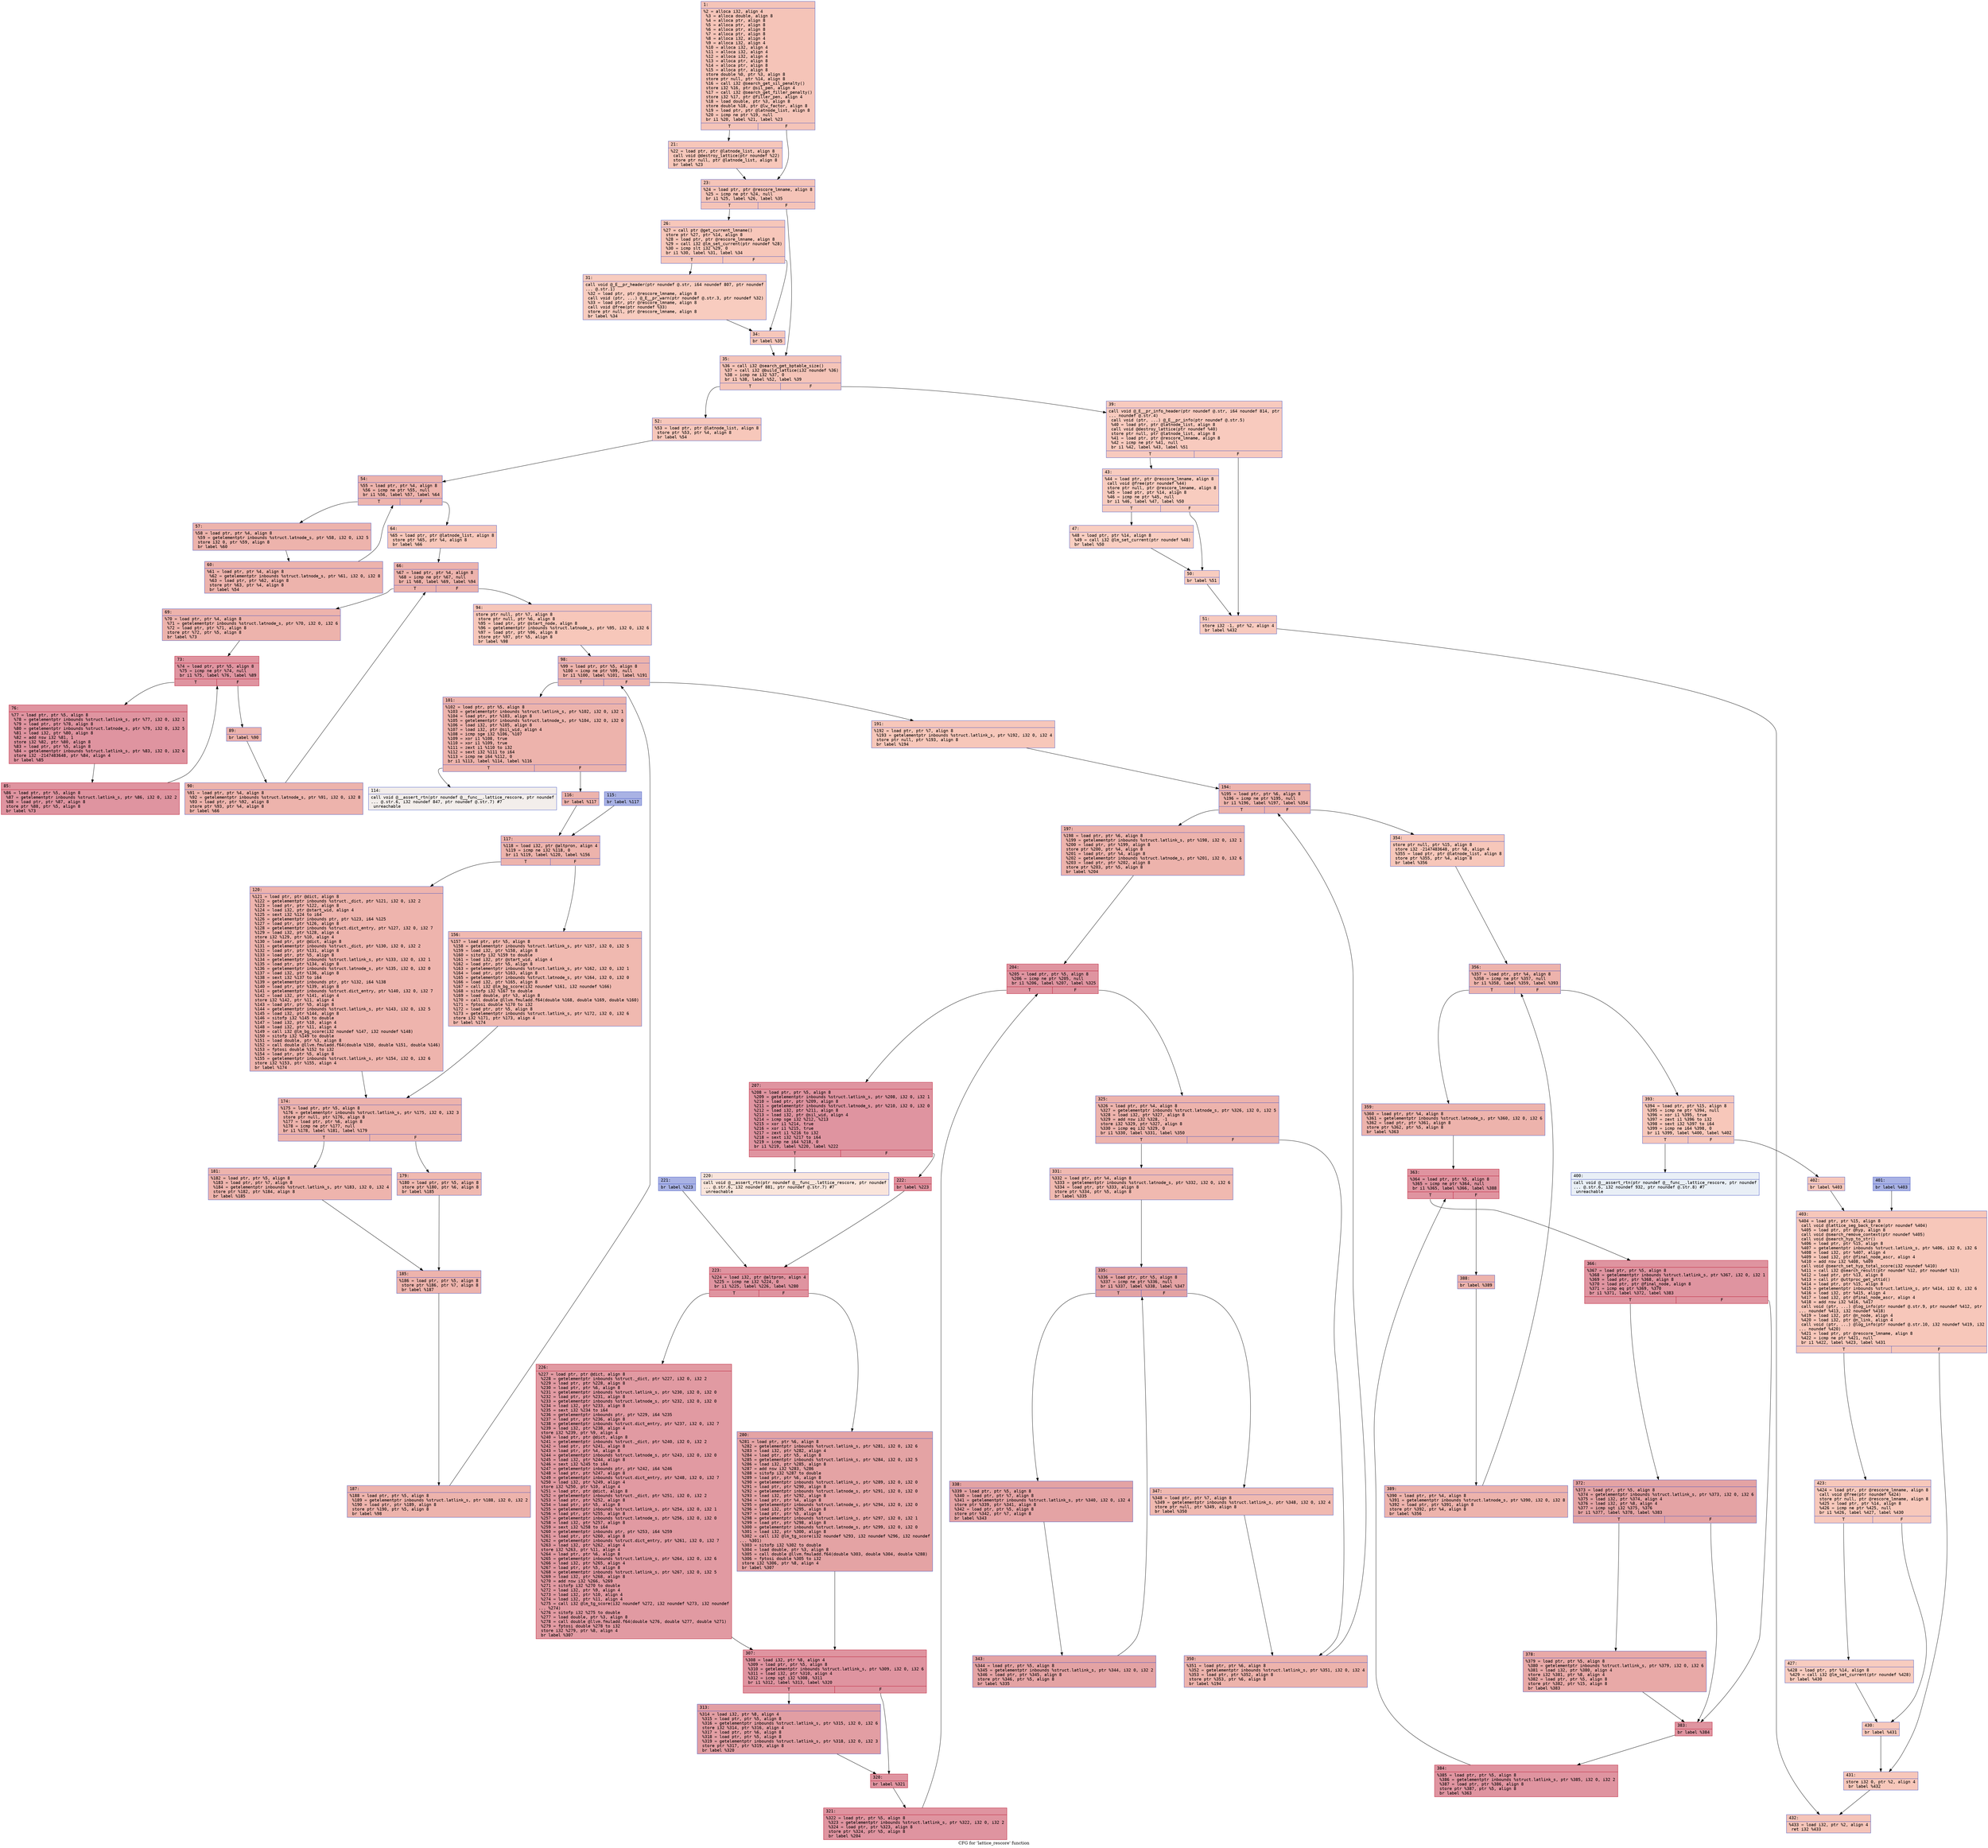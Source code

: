 digraph "CFG for 'lattice_rescore' function" {
	label="CFG for 'lattice_rescore' function";

	Node0x600002ae9a90 [shape=record,color="#3d50c3ff", style=filled, fillcolor="#e97a5f70" fontname="Courier",label="{1:\l|  %2 = alloca i32, align 4\l  %3 = alloca double, align 8\l  %4 = alloca ptr, align 8\l  %5 = alloca ptr, align 8\l  %6 = alloca ptr, align 8\l  %7 = alloca ptr, align 8\l  %8 = alloca i32, align 4\l  %9 = alloca i32, align 4\l  %10 = alloca i32, align 4\l  %11 = alloca i32, align 4\l  %12 = alloca i32, align 4\l  %13 = alloca ptr, align 8\l  %14 = alloca ptr, align 8\l  %15 = alloca ptr, align 8\l  store double %0, ptr %3, align 8\l  store ptr null, ptr %14, align 8\l  %16 = call i32 @search_get_sil_penalty()\l  store i32 %16, ptr @sil_pen, align 4\l  %17 = call i32 @search_get_filler_penalty()\l  store i32 %17, ptr @filler_pen, align 4\l  %18 = load double, ptr %3, align 8\l  store double %18, ptr @lw_factor, align 8\l  %19 = load ptr, ptr @latnode_list, align 8\l  %20 = icmp ne ptr %19, null\l  br i1 %20, label %21, label %23\l|{<s0>T|<s1>F}}"];
	Node0x600002ae9a90:s0 -> Node0x600002ae9ae0[tooltip="1 -> 21\nProbability 62.50%" ];
	Node0x600002ae9a90:s1 -> Node0x600002ae9b30[tooltip="1 -> 23\nProbability 37.50%" ];
	Node0x600002ae9ae0 [shape=record,color="#3d50c3ff", style=filled, fillcolor="#ec7f6370" fontname="Courier",label="{21:\l|  %22 = load ptr, ptr @latnode_list, align 8\l  call void @destroy_lattice(ptr noundef %22)\l  store ptr null, ptr @latnode_list, align 8\l  br label %23\l}"];
	Node0x600002ae9ae0 -> Node0x600002ae9b30[tooltip="21 -> 23\nProbability 100.00%" ];
	Node0x600002ae9b30 [shape=record,color="#3d50c3ff", style=filled, fillcolor="#e97a5f70" fontname="Courier",label="{23:\l|  %24 = load ptr, ptr @rescore_lmname, align 8\l  %25 = icmp ne ptr %24, null\l  br i1 %25, label %26, label %35\l|{<s0>T|<s1>F}}"];
	Node0x600002ae9b30:s0 -> Node0x600002ae9b80[tooltip="23 -> 26\nProbability 62.50%" ];
	Node0x600002ae9b30:s1 -> Node0x600002ae9c70[tooltip="23 -> 35\nProbability 37.50%" ];
	Node0x600002ae9b80 [shape=record,color="#3d50c3ff", style=filled, fillcolor="#ec7f6370" fontname="Courier",label="{26:\l|  %27 = call ptr @get_current_lmname()\l  store ptr %27, ptr %14, align 8\l  %28 = load ptr, ptr @rescore_lmname, align 8\l  %29 = call i32 @lm_set_current(ptr noundef %28)\l  %30 = icmp slt i32 %29, 0\l  br i1 %30, label %31, label %34\l|{<s0>T|<s1>F}}"];
	Node0x600002ae9b80:s0 -> Node0x600002ae9bd0[tooltip="26 -> 31\nProbability 37.50%" ];
	Node0x600002ae9b80:s1 -> Node0x600002ae9c20[tooltip="26 -> 34\nProbability 62.50%" ];
	Node0x600002ae9bd0 [shape=record,color="#3d50c3ff", style=filled, fillcolor="#f08b6e70" fontname="Courier",label="{31:\l|  call void @_E__pr_header(ptr noundef @.str, i64 noundef 807, ptr noundef\l... @.str.1)\l  %32 = load ptr, ptr @rescore_lmname, align 8\l  call void (ptr, ...) @_E__pr_warn(ptr noundef @.str.3, ptr noundef %32)\l  %33 = load ptr, ptr @rescore_lmname, align 8\l  call void @free(ptr noundef %33)\l  store ptr null, ptr @rescore_lmname, align 8\l  br label %34\l}"];
	Node0x600002ae9bd0 -> Node0x600002ae9c20[tooltip="31 -> 34\nProbability 100.00%" ];
	Node0x600002ae9c20 [shape=record,color="#3d50c3ff", style=filled, fillcolor="#ec7f6370" fontname="Courier",label="{34:\l|  br label %35\l}"];
	Node0x600002ae9c20 -> Node0x600002ae9c70[tooltip="34 -> 35\nProbability 100.00%" ];
	Node0x600002ae9c70 [shape=record,color="#3d50c3ff", style=filled, fillcolor="#e97a5f70" fontname="Courier",label="{35:\l|  %36 = call i32 @search_get_bptable_size()\l  %37 = call i32 @build_lattice(i32 noundef %36)\l  %38 = icmp ne i32 %37, 0\l  br i1 %38, label %52, label %39\l|{<s0>T|<s1>F}}"];
	Node0x600002ae9c70:s0 -> Node0x600002ae9e50[tooltip="35 -> 52\nProbability 62.50%" ];
	Node0x600002ae9c70:s1 -> Node0x600002ae9cc0[tooltip="35 -> 39\nProbability 37.50%" ];
	Node0x600002ae9cc0 [shape=record,color="#3d50c3ff", style=filled, fillcolor="#ef886b70" fontname="Courier",label="{39:\l|  call void @_E__pr_info_header(ptr noundef @.str, i64 noundef 814, ptr\l... noundef @.str.4)\l  call void (ptr, ...) @_E__pr_info(ptr noundef @.str.5)\l  %40 = load ptr, ptr @latnode_list, align 8\l  call void @destroy_lattice(ptr noundef %40)\l  store ptr null, ptr @latnode_list, align 8\l  %41 = load ptr, ptr @rescore_lmname, align 8\l  %42 = icmp ne ptr %41, null\l  br i1 %42, label %43, label %51\l|{<s0>T|<s1>F}}"];
	Node0x600002ae9cc0:s0 -> Node0x600002ae9d10[tooltip="39 -> 43\nProbability 62.50%" ];
	Node0x600002ae9cc0:s1 -> Node0x600002ae9e00[tooltip="39 -> 51\nProbability 37.50%" ];
	Node0x600002ae9d10 [shape=record,color="#3d50c3ff", style=filled, fillcolor="#f08b6e70" fontname="Courier",label="{43:\l|  %44 = load ptr, ptr @rescore_lmname, align 8\l  call void @free(ptr noundef %44)\l  store ptr null, ptr @rescore_lmname, align 8\l  %45 = load ptr, ptr %14, align 8\l  %46 = icmp ne ptr %45, null\l  br i1 %46, label %47, label %50\l|{<s0>T|<s1>F}}"];
	Node0x600002ae9d10:s0 -> Node0x600002ae9d60[tooltip="43 -> 47\nProbability 62.50%" ];
	Node0x600002ae9d10:s1 -> Node0x600002ae9db0[tooltip="43 -> 50\nProbability 37.50%" ];
	Node0x600002ae9d60 [shape=record,color="#3d50c3ff", style=filled, fillcolor="#f2907270" fontname="Courier",label="{47:\l|  %48 = load ptr, ptr %14, align 8\l  %49 = call i32 @lm_set_current(ptr noundef %48)\l  br label %50\l}"];
	Node0x600002ae9d60 -> Node0x600002ae9db0[tooltip="47 -> 50\nProbability 100.00%" ];
	Node0x600002ae9db0 [shape=record,color="#3d50c3ff", style=filled, fillcolor="#f08b6e70" fontname="Courier",label="{50:\l|  br label %51\l}"];
	Node0x600002ae9db0 -> Node0x600002ae9e00[tooltip="50 -> 51\nProbability 100.00%" ];
	Node0x600002ae9e00 [shape=record,color="#3d50c3ff", style=filled, fillcolor="#ef886b70" fontname="Courier",label="{51:\l|  store i32 -1, ptr %2, align 4\l  br label %432\l}"];
	Node0x600002ae9e00 -> Node0x600002aeb390[tooltip="51 -> 432\nProbability 100.00%" ];
	Node0x600002ae9e50 [shape=record,color="#3d50c3ff", style=filled, fillcolor="#ec7f6370" fontname="Courier",label="{52:\l|  %53 = load ptr, ptr @latnode_list, align 8\l  store ptr %53, ptr %4, align 8\l  br label %54\l}"];
	Node0x600002ae9e50 -> Node0x600002ae9ea0[tooltip="52 -> 54\nProbability 100.00%" ];
	Node0x600002ae9ea0 [shape=record,color="#3d50c3ff", style=filled, fillcolor="#d6524470" fontname="Courier",label="{54:\l|  %55 = load ptr, ptr %4, align 8\l  %56 = icmp ne ptr %55, null\l  br i1 %56, label %57, label %64\l|{<s0>T|<s1>F}}"];
	Node0x600002ae9ea0:s0 -> Node0x600002ae9ef0[tooltip="54 -> 57\nProbability 96.88%" ];
	Node0x600002ae9ea0:s1 -> Node0x600002ae9f90[tooltip="54 -> 64\nProbability 3.12%" ];
	Node0x600002ae9ef0 [shape=record,color="#3d50c3ff", style=filled, fillcolor="#d6524470" fontname="Courier",label="{57:\l|  %58 = load ptr, ptr %4, align 8\l  %59 = getelementptr inbounds %struct.latnode_s, ptr %58, i32 0, i32 5\l  store i32 0, ptr %59, align 8\l  br label %60\l}"];
	Node0x600002ae9ef0 -> Node0x600002ae9f40[tooltip="57 -> 60\nProbability 100.00%" ];
	Node0x600002ae9f40 [shape=record,color="#3d50c3ff", style=filled, fillcolor="#d6524470" fontname="Courier",label="{60:\l|  %61 = load ptr, ptr %4, align 8\l  %62 = getelementptr inbounds %struct.latnode_s, ptr %61, i32 0, i32 8\l  %63 = load ptr, ptr %62, align 8\l  store ptr %63, ptr %4, align 8\l  br label %54\l}"];
	Node0x600002ae9f40 -> Node0x600002ae9ea0[tooltip="60 -> 54\nProbability 100.00%" ];
	Node0x600002ae9f90 [shape=record,color="#3d50c3ff", style=filled, fillcolor="#ec7f6370" fontname="Courier",label="{64:\l|  %65 = load ptr, ptr @latnode_list, align 8\l  store ptr %65, ptr %4, align 8\l  br label %66\l}"];
	Node0x600002ae9f90 -> Node0x600002ae9fe0[tooltip="64 -> 66\nProbability 100.00%" ];
	Node0x600002ae9fe0 [shape=record,color="#3d50c3ff", style=filled, fillcolor="#d6524470" fontname="Courier",label="{66:\l|  %67 = load ptr, ptr %4, align 8\l  %68 = icmp ne ptr %67, null\l  br i1 %68, label %69, label %94\l|{<s0>T|<s1>F}}"];
	Node0x600002ae9fe0:s0 -> Node0x600002aea030[tooltip="66 -> 69\nProbability 96.88%" ];
	Node0x600002ae9fe0:s1 -> Node0x600002aea210[tooltip="66 -> 94\nProbability 3.12%" ];
	Node0x600002aea030 [shape=record,color="#3d50c3ff", style=filled, fillcolor="#d6524470" fontname="Courier",label="{69:\l|  %70 = load ptr, ptr %4, align 8\l  %71 = getelementptr inbounds %struct.latnode_s, ptr %70, i32 0, i32 6\l  %72 = load ptr, ptr %71, align 8\l  store ptr %72, ptr %5, align 8\l  br label %73\l}"];
	Node0x600002aea030 -> Node0x600002aea080[tooltip="69 -> 73\nProbability 100.00%" ];
	Node0x600002aea080 [shape=record,color="#b70d28ff", style=filled, fillcolor="#b70d2870" fontname="Courier",label="{73:\l|  %74 = load ptr, ptr %5, align 8\l  %75 = icmp ne ptr %74, null\l  br i1 %75, label %76, label %89\l|{<s0>T|<s1>F}}"];
	Node0x600002aea080:s0 -> Node0x600002aea0d0[tooltip="73 -> 76\nProbability 96.88%" ];
	Node0x600002aea080:s1 -> Node0x600002aea170[tooltip="73 -> 89\nProbability 3.12%" ];
	Node0x600002aea0d0 [shape=record,color="#b70d28ff", style=filled, fillcolor="#b70d2870" fontname="Courier",label="{76:\l|  %77 = load ptr, ptr %5, align 8\l  %78 = getelementptr inbounds %struct.latlink_s, ptr %77, i32 0, i32 1\l  %79 = load ptr, ptr %78, align 8\l  %80 = getelementptr inbounds %struct.latnode_s, ptr %79, i32 0, i32 5\l  %81 = load i32, ptr %80, align 8\l  %82 = add nsw i32 %81, 1\l  store i32 %82, ptr %80, align 8\l  %83 = load ptr, ptr %5, align 8\l  %84 = getelementptr inbounds %struct.latlink_s, ptr %83, i32 0, i32 6\l  store i32 -2147483648, ptr %84, align 4\l  br label %85\l}"];
	Node0x600002aea0d0 -> Node0x600002aea120[tooltip="76 -> 85\nProbability 100.00%" ];
	Node0x600002aea120 [shape=record,color="#b70d28ff", style=filled, fillcolor="#b70d2870" fontname="Courier",label="{85:\l|  %86 = load ptr, ptr %5, align 8\l  %87 = getelementptr inbounds %struct.latlink_s, ptr %86, i32 0, i32 2\l  %88 = load ptr, ptr %87, align 8\l  store ptr %88, ptr %5, align 8\l  br label %73\l}"];
	Node0x600002aea120 -> Node0x600002aea080[tooltip="85 -> 73\nProbability 100.00%" ];
	Node0x600002aea170 [shape=record,color="#3d50c3ff", style=filled, fillcolor="#d6524470" fontname="Courier",label="{89:\l|  br label %90\l}"];
	Node0x600002aea170 -> Node0x600002aea1c0[tooltip="89 -> 90\nProbability 100.00%" ];
	Node0x600002aea1c0 [shape=record,color="#3d50c3ff", style=filled, fillcolor="#d6524470" fontname="Courier",label="{90:\l|  %91 = load ptr, ptr %4, align 8\l  %92 = getelementptr inbounds %struct.latnode_s, ptr %91, i32 0, i32 8\l  %93 = load ptr, ptr %92, align 8\l  store ptr %93, ptr %4, align 8\l  br label %66\l}"];
	Node0x600002aea1c0 -> Node0x600002ae9fe0[tooltip="90 -> 66\nProbability 100.00%" ];
	Node0x600002aea210 [shape=record,color="#3d50c3ff", style=filled, fillcolor="#ec7f6370" fontname="Courier",label="{94:\l|  store ptr null, ptr %7, align 8\l  store ptr null, ptr %6, align 8\l  %95 = load ptr, ptr @start_node, align 8\l  %96 = getelementptr inbounds %struct.latnode_s, ptr %95, i32 0, i32 6\l  %97 = load ptr, ptr %96, align 8\l  store ptr %97, ptr %5, align 8\l  br label %98\l}"];
	Node0x600002aea210 -> Node0x600002aea260[tooltip="94 -> 98\nProbability 100.00%" ];
	Node0x600002aea260 [shape=record,color="#3d50c3ff", style=filled, fillcolor="#d6524470" fontname="Courier",label="{98:\l|  %99 = load ptr, ptr %5, align 8\l  %100 = icmp ne ptr %99, null\l  br i1 %100, label %101, label %191\l|{<s0>T|<s1>F}}"];
	Node0x600002aea260:s0 -> Node0x600002aea2b0[tooltip="98 -> 101\nProbability 96.88%" ];
	Node0x600002aea260:s1 -> Node0x600002aea670[tooltip="98 -> 191\nProbability 3.12%" ];
	Node0x600002aea2b0 [shape=record,color="#3d50c3ff", style=filled, fillcolor="#d6524470" fontname="Courier",label="{101:\l|  %102 = load ptr, ptr %5, align 8\l  %103 = getelementptr inbounds %struct.latlink_s, ptr %102, i32 0, i32 1\l  %104 = load ptr, ptr %103, align 8\l  %105 = getelementptr inbounds %struct.latnode_s, ptr %104, i32 0, i32 0\l  %106 = load i32, ptr %105, align 8\l  %107 = load i32, ptr @sil_wid, align 4\l  %108 = icmp sge i32 %106, %107\l  %109 = xor i1 %108, true\l  %110 = xor i1 %109, true\l  %111 = zext i1 %110 to i32\l  %112 = sext i32 %111 to i64\l  %113 = icmp ne i64 %112, 0\l  br i1 %113, label %114, label %116\l|{<s0>T|<s1>F}}"];
	Node0x600002aea2b0:s0 -> Node0x600002aea300[tooltip="101 -> 114\nProbability 0.00%" ];
	Node0x600002aea2b0:s1 -> Node0x600002aea3a0[tooltip="101 -> 116\nProbability 100.00%" ];
	Node0x600002aea300 [shape=record,color="#3d50c3ff", style=filled, fillcolor="#e5d8d170" fontname="Courier",label="{114:\l|  call void @__assert_rtn(ptr noundef @__func__.lattice_rescore, ptr noundef\l... @.str.6, i32 noundef 847, ptr noundef @.str.7) #7\l  unreachable\l}"];
	Node0x600002aea350 [shape=record,color="#3d50c3ff", style=filled, fillcolor="#3d50c370" fontname="Courier",label="{115:\l|  br label %117\l}"];
	Node0x600002aea350 -> Node0x600002aea3f0[tooltip="115 -> 117\nProbability 100.00%" ];
	Node0x600002aea3a0 [shape=record,color="#3d50c3ff", style=filled, fillcolor="#d6524470" fontname="Courier",label="{116:\l|  br label %117\l}"];
	Node0x600002aea3a0 -> Node0x600002aea3f0[tooltip="116 -> 117\nProbability 100.00%" ];
	Node0x600002aea3f0 [shape=record,color="#3d50c3ff", style=filled, fillcolor="#d6524470" fontname="Courier",label="{117:\l|  %118 = load i32, ptr @altpron, align 4\l  %119 = icmp ne i32 %118, 0\l  br i1 %119, label %120, label %156\l|{<s0>T|<s1>F}}"];
	Node0x600002aea3f0:s0 -> Node0x600002aea440[tooltip="117 -> 120\nProbability 62.50%" ];
	Node0x600002aea3f0:s1 -> Node0x600002aea490[tooltip="117 -> 156\nProbability 37.50%" ];
	Node0x600002aea440 [shape=record,color="#3d50c3ff", style=filled, fillcolor="#d8564670" fontname="Courier",label="{120:\l|  %121 = load ptr, ptr @dict, align 8\l  %122 = getelementptr inbounds %struct._dict, ptr %121, i32 0, i32 2\l  %123 = load ptr, ptr %122, align 8\l  %124 = load i32, ptr @start_wid, align 4\l  %125 = sext i32 %124 to i64\l  %126 = getelementptr inbounds ptr, ptr %123, i64 %125\l  %127 = load ptr, ptr %126, align 8\l  %128 = getelementptr inbounds %struct.dict_entry, ptr %127, i32 0, i32 7\l  %129 = load i32, ptr %128, align 4\l  store i32 %129, ptr %10, align 4\l  %130 = load ptr, ptr @dict, align 8\l  %131 = getelementptr inbounds %struct._dict, ptr %130, i32 0, i32 2\l  %132 = load ptr, ptr %131, align 8\l  %133 = load ptr, ptr %5, align 8\l  %134 = getelementptr inbounds %struct.latlink_s, ptr %133, i32 0, i32 1\l  %135 = load ptr, ptr %134, align 8\l  %136 = getelementptr inbounds %struct.latnode_s, ptr %135, i32 0, i32 0\l  %137 = load i32, ptr %136, align 8\l  %138 = sext i32 %137 to i64\l  %139 = getelementptr inbounds ptr, ptr %132, i64 %138\l  %140 = load ptr, ptr %139, align 8\l  %141 = getelementptr inbounds %struct.dict_entry, ptr %140, i32 0, i32 7\l  %142 = load i32, ptr %141, align 4\l  store i32 %142, ptr %11, align 4\l  %143 = load ptr, ptr %5, align 8\l  %144 = getelementptr inbounds %struct.latlink_s, ptr %143, i32 0, i32 5\l  %145 = load i32, ptr %144, align 8\l  %146 = sitofp i32 %145 to double\l  %147 = load i32, ptr %10, align 4\l  %148 = load i32, ptr %11, align 4\l  %149 = call i32 @lm_bg_score(i32 noundef %147, i32 noundef %148)\l  %150 = sitofp i32 %149 to double\l  %151 = load double, ptr %3, align 8\l  %152 = call double @llvm.fmuladd.f64(double %150, double %151, double %146)\l  %153 = fptosi double %152 to i32\l  %154 = load ptr, ptr %5, align 8\l  %155 = getelementptr inbounds %struct.latlink_s, ptr %154, i32 0, i32 6\l  store i32 %153, ptr %155, align 4\l  br label %174\l}"];
	Node0x600002aea440 -> Node0x600002aea4e0[tooltip="120 -> 174\nProbability 100.00%" ];
	Node0x600002aea490 [shape=record,color="#3d50c3ff", style=filled, fillcolor="#de614d70" fontname="Courier",label="{156:\l|  %157 = load ptr, ptr %5, align 8\l  %158 = getelementptr inbounds %struct.latlink_s, ptr %157, i32 0, i32 5\l  %159 = load i32, ptr %158, align 8\l  %160 = sitofp i32 %159 to double\l  %161 = load i32, ptr @start_wid, align 4\l  %162 = load ptr, ptr %5, align 8\l  %163 = getelementptr inbounds %struct.latlink_s, ptr %162, i32 0, i32 1\l  %164 = load ptr, ptr %163, align 8\l  %165 = getelementptr inbounds %struct.latnode_s, ptr %164, i32 0, i32 0\l  %166 = load i32, ptr %165, align 8\l  %167 = call i32 @lm_bg_score(i32 noundef %161, i32 noundef %166)\l  %168 = sitofp i32 %167 to double\l  %169 = load double, ptr %3, align 8\l  %170 = call double @llvm.fmuladd.f64(double %168, double %169, double %160)\l  %171 = fptosi double %170 to i32\l  %172 = load ptr, ptr %5, align 8\l  %173 = getelementptr inbounds %struct.latlink_s, ptr %172, i32 0, i32 6\l  store i32 %171, ptr %173, align 4\l  br label %174\l}"];
	Node0x600002aea490 -> Node0x600002aea4e0[tooltip="156 -> 174\nProbability 100.00%" ];
	Node0x600002aea4e0 [shape=record,color="#3d50c3ff", style=filled, fillcolor="#d6524470" fontname="Courier",label="{174:\l|  %175 = load ptr, ptr %5, align 8\l  %176 = getelementptr inbounds %struct.latlink_s, ptr %175, i32 0, i32 3\l  store ptr null, ptr %176, align 8\l  %177 = load ptr, ptr %6, align 8\l  %178 = icmp ne ptr %177, null\l  br i1 %178, label %181, label %179\l|{<s0>T|<s1>F}}"];
	Node0x600002aea4e0:s0 -> Node0x600002aea580[tooltip="174 -> 181\nProbability 62.50%" ];
	Node0x600002aea4e0:s1 -> Node0x600002aea530[tooltip="174 -> 179\nProbability 37.50%" ];
	Node0x600002aea530 [shape=record,color="#3d50c3ff", style=filled, fillcolor="#de614d70" fontname="Courier",label="{179:\l|  %180 = load ptr, ptr %5, align 8\l  store ptr %180, ptr %6, align 8\l  br label %185\l}"];
	Node0x600002aea530 -> Node0x600002aea5d0[tooltip="179 -> 185\nProbability 100.00%" ];
	Node0x600002aea580 [shape=record,color="#3d50c3ff", style=filled, fillcolor="#d8564670" fontname="Courier",label="{181:\l|  %182 = load ptr, ptr %5, align 8\l  %183 = load ptr, ptr %7, align 8\l  %184 = getelementptr inbounds %struct.latlink_s, ptr %183, i32 0, i32 4\l  store ptr %182, ptr %184, align 8\l  br label %185\l}"];
	Node0x600002aea580 -> Node0x600002aea5d0[tooltip="181 -> 185\nProbability 100.00%" ];
	Node0x600002aea5d0 [shape=record,color="#3d50c3ff", style=filled, fillcolor="#d6524470" fontname="Courier",label="{185:\l|  %186 = load ptr, ptr %5, align 8\l  store ptr %186, ptr %7, align 8\l  br label %187\l}"];
	Node0x600002aea5d0 -> Node0x600002aea620[tooltip="185 -> 187\nProbability 100.00%" ];
	Node0x600002aea620 [shape=record,color="#3d50c3ff", style=filled, fillcolor="#d6524470" fontname="Courier",label="{187:\l|  %188 = load ptr, ptr %5, align 8\l  %189 = getelementptr inbounds %struct.latlink_s, ptr %188, i32 0, i32 2\l  %190 = load ptr, ptr %189, align 8\l  store ptr %190, ptr %5, align 8\l  br label %98\l}"];
	Node0x600002aea620 -> Node0x600002aea260[tooltip="187 -> 98\nProbability 100.00%" ];
	Node0x600002aea670 [shape=record,color="#3d50c3ff", style=filled, fillcolor="#ec7f6370" fontname="Courier",label="{191:\l|  %192 = load ptr, ptr %7, align 8\l  %193 = getelementptr inbounds %struct.latlink_s, ptr %192, i32 0, i32 4\l  store ptr null, ptr %193, align 8\l  br label %194\l}"];
	Node0x600002aea670 -> Node0x600002aea6c0[tooltip="191 -> 194\nProbability 100.00%" ];
	Node0x600002aea6c0 [shape=record,color="#3d50c3ff", style=filled, fillcolor="#d6524470" fontname="Courier",label="{194:\l|  %195 = load ptr, ptr %6, align 8\l  %196 = icmp ne ptr %195, null\l  br i1 %196, label %197, label %354\l|{<s0>T|<s1>F}}"];
	Node0x600002aea6c0:s0 -> Node0x600002aea710[tooltip="194 -> 197\nProbability 96.88%" ];
	Node0x600002aea6c0:s1 -> Node0x600002aead50[tooltip="194 -> 354\nProbability 3.12%" ];
	Node0x600002aea710 [shape=record,color="#3d50c3ff", style=filled, fillcolor="#d6524470" fontname="Courier",label="{197:\l|  %198 = load ptr, ptr %6, align 8\l  %199 = getelementptr inbounds %struct.latlink_s, ptr %198, i32 0, i32 1\l  %200 = load ptr, ptr %199, align 8\l  store ptr %200, ptr %4, align 8\l  %201 = load ptr, ptr %4, align 8\l  %202 = getelementptr inbounds %struct.latnode_s, ptr %201, i32 0, i32 6\l  %203 = load ptr, ptr %202, align 8\l  store ptr %203, ptr %5, align 8\l  br label %204\l}"];
	Node0x600002aea710 -> Node0x600002aea760[tooltip="197 -> 204\nProbability 100.00%" ];
	Node0x600002aea760 [shape=record,color="#b70d28ff", style=filled, fillcolor="#b70d2870" fontname="Courier",label="{204:\l|  %205 = load ptr, ptr %5, align 8\l  %206 = icmp ne ptr %205, null\l  br i1 %206, label %207, label %325\l|{<s0>T|<s1>F}}"];
	Node0x600002aea760:s0 -> Node0x600002aea7b0[tooltip="204 -> 207\nProbability 96.88%" ];
	Node0x600002aea760:s1 -> Node0x600002aeab20[tooltip="204 -> 325\nProbability 3.12%" ];
	Node0x600002aea7b0 [shape=record,color="#b70d28ff", style=filled, fillcolor="#b70d2870" fontname="Courier",label="{207:\l|  %208 = load ptr, ptr %5, align 8\l  %209 = getelementptr inbounds %struct.latlink_s, ptr %208, i32 0, i32 1\l  %210 = load ptr, ptr %209, align 8\l  %211 = getelementptr inbounds %struct.latnode_s, ptr %210, i32 0, i32 0\l  %212 = load i32, ptr %211, align 8\l  %213 = load i32, ptr @sil_wid, align 4\l  %214 = icmp sge i32 %212, %213\l  %215 = xor i1 %214, true\l  %216 = xor i1 %215, true\l  %217 = zext i1 %216 to i32\l  %218 = sext i32 %217 to i64\l  %219 = icmp ne i64 %218, 0\l  br i1 %219, label %220, label %222\l|{<s0>T|<s1>F}}"];
	Node0x600002aea7b0:s0 -> Node0x600002aea800[tooltip="207 -> 220\nProbability 0.00%" ];
	Node0x600002aea7b0:s1 -> Node0x600002aea8a0[tooltip="207 -> 222\nProbability 100.00%" ];
	Node0x600002aea800 [shape=record,color="#3d50c3ff", style=filled, fillcolor="#f4c5ad70" fontname="Courier",label="{220:\l|  call void @__assert_rtn(ptr noundef @__func__.lattice_rescore, ptr noundef\l... @.str.6, i32 noundef 881, ptr noundef @.str.7) #7\l  unreachable\l}"];
	Node0x600002aea850 [shape=record,color="#3d50c3ff", style=filled, fillcolor="#3d50c370" fontname="Courier",label="{221:\l|  br label %223\l}"];
	Node0x600002aea850 -> Node0x600002aea8f0[tooltip="221 -> 223\nProbability 100.00%" ];
	Node0x600002aea8a0 [shape=record,color="#b70d28ff", style=filled, fillcolor="#b70d2870" fontname="Courier",label="{222:\l|  br label %223\l}"];
	Node0x600002aea8a0 -> Node0x600002aea8f0[tooltip="222 -> 223\nProbability 100.00%" ];
	Node0x600002aea8f0 [shape=record,color="#b70d28ff", style=filled, fillcolor="#b70d2870" fontname="Courier",label="{223:\l|  %224 = load i32, ptr @altpron, align 4\l  %225 = icmp ne i32 %224, 0\l  br i1 %225, label %226, label %280\l|{<s0>T|<s1>F}}"];
	Node0x600002aea8f0:s0 -> Node0x600002aea940[tooltip="223 -> 226\nProbability 62.50%" ];
	Node0x600002aea8f0:s1 -> Node0x600002aea990[tooltip="223 -> 280\nProbability 37.50%" ];
	Node0x600002aea940 [shape=record,color="#b70d28ff", style=filled, fillcolor="#bb1b2c70" fontname="Courier",label="{226:\l|  %227 = load ptr, ptr @dict, align 8\l  %228 = getelementptr inbounds %struct._dict, ptr %227, i32 0, i32 2\l  %229 = load ptr, ptr %228, align 8\l  %230 = load ptr, ptr %6, align 8\l  %231 = getelementptr inbounds %struct.latlink_s, ptr %230, i32 0, i32 0\l  %232 = load ptr, ptr %231, align 8\l  %233 = getelementptr inbounds %struct.latnode_s, ptr %232, i32 0, i32 0\l  %234 = load i32, ptr %233, align 8\l  %235 = sext i32 %234 to i64\l  %236 = getelementptr inbounds ptr, ptr %229, i64 %235\l  %237 = load ptr, ptr %236, align 8\l  %238 = getelementptr inbounds %struct.dict_entry, ptr %237, i32 0, i32 7\l  %239 = load i32, ptr %238, align 4\l  store i32 %239, ptr %9, align 4\l  %240 = load ptr, ptr @dict, align 8\l  %241 = getelementptr inbounds %struct._dict, ptr %240, i32 0, i32 2\l  %242 = load ptr, ptr %241, align 8\l  %243 = load ptr, ptr %4, align 8\l  %244 = getelementptr inbounds %struct.latnode_s, ptr %243, i32 0, i32 0\l  %245 = load i32, ptr %244, align 8\l  %246 = sext i32 %245 to i64\l  %247 = getelementptr inbounds ptr, ptr %242, i64 %246\l  %248 = load ptr, ptr %247, align 8\l  %249 = getelementptr inbounds %struct.dict_entry, ptr %248, i32 0, i32 7\l  %250 = load i32, ptr %249, align 4\l  store i32 %250, ptr %10, align 4\l  %251 = load ptr, ptr @dict, align 8\l  %252 = getelementptr inbounds %struct._dict, ptr %251, i32 0, i32 2\l  %253 = load ptr, ptr %252, align 8\l  %254 = load ptr, ptr %5, align 8\l  %255 = getelementptr inbounds %struct.latlink_s, ptr %254, i32 0, i32 1\l  %256 = load ptr, ptr %255, align 8\l  %257 = getelementptr inbounds %struct.latnode_s, ptr %256, i32 0, i32 0\l  %258 = load i32, ptr %257, align 8\l  %259 = sext i32 %258 to i64\l  %260 = getelementptr inbounds ptr, ptr %253, i64 %259\l  %261 = load ptr, ptr %260, align 8\l  %262 = getelementptr inbounds %struct.dict_entry, ptr %261, i32 0, i32 7\l  %263 = load i32, ptr %262, align 4\l  store i32 %263, ptr %11, align 4\l  %264 = load ptr, ptr %6, align 8\l  %265 = getelementptr inbounds %struct.latlink_s, ptr %264, i32 0, i32 6\l  %266 = load i32, ptr %265, align 4\l  %267 = load ptr, ptr %5, align 8\l  %268 = getelementptr inbounds %struct.latlink_s, ptr %267, i32 0, i32 5\l  %269 = load i32, ptr %268, align 8\l  %270 = add nsw i32 %266, %269\l  %271 = sitofp i32 %270 to double\l  %272 = load i32, ptr %9, align 4\l  %273 = load i32, ptr %10, align 4\l  %274 = load i32, ptr %11, align 4\l  %275 = call i32 @lm_tg_score(i32 noundef %272, i32 noundef %273, i32 noundef\l... %274)\l  %276 = sitofp i32 %275 to double\l  %277 = load double, ptr %3, align 8\l  %278 = call double @llvm.fmuladd.f64(double %276, double %277, double %271)\l  %279 = fptosi double %278 to i32\l  store i32 %279, ptr %8, align 4\l  br label %307\l}"];
	Node0x600002aea940 -> Node0x600002aea9e0[tooltip="226 -> 307\nProbability 100.00%" ];
	Node0x600002aea990 [shape=record,color="#3d50c3ff", style=filled, fillcolor="#c32e3170" fontname="Courier",label="{280:\l|  %281 = load ptr, ptr %6, align 8\l  %282 = getelementptr inbounds %struct.latlink_s, ptr %281, i32 0, i32 6\l  %283 = load i32, ptr %282, align 4\l  %284 = load ptr, ptr %5, align 8\l  %285 = getelementptr inbounds %struct.latlink_s, ptr %284, i32 0, i32 5\l  %286 = load i32, ptr %285, align 8\l  %287 = add nsw i32 %283, %286\l  %288 = sitofp i32 %287 to double\l  %289 = load ptr, ptr %6, align 8\l  %290 = getelementptr inbounds %struct.latlink_s, ptr %289, i32 0, i32 0\l  %291 = load ptr, ptr %290, align 8\l  %292 = getelementptr inbounds %struct.latnode_s, ptr %291, i32 0, i32 0\l  %293 = load i32, ptr %292, align 8\l  %294 = load ptr, ptr %4, align 8\l  %295 = getelementptr inbounds %struct.latnode_s, ptr %294, i32 0, i32 0\l  %296 = load i32, ptr %295, align 8\l  %297 = load ptr, ptr %5, align 8\l  %298 = getelementptr inbounds %struct.latlink_s, ptr %297, i32 0, i32 1\l  %299 = load ptr, ptr %298, align 8\l  %300 = getelementptr inbounds %struct.latnode_s, ptr %299, i32 0, i32 0\l  %301 = load i32, ptr %300, align 8\l  %302 = call i32 @lm_tg_score(i32 noundef %293, i32 noundef %296, i32 noundef\l... %301)\l  %303 = sitofp i32 %302 to double\l  %304 = load double, ptr %3, align 8\l  %305 = call double @llvm.fmuladd.f64(double %303, double %304, double %288)\l  %306 = fptosi double %305 to i32\l  store i32 %306, ptr %8, align 4\l  br label %307\l}"];
	Node0x600002aea990 -> Node0x600002aea9e0[tooltip="280 -> 307\nProbability 100.00%" ];
	Node0x600002aea9e0 [shape=record,color="#b70d28ff", style=filled, fillcolor="#b70d2870" fontname="Courier",label="{307:\l|  %308 = load i32, ptr %8, align 4\l  %309 = load ptr, ptr %5, align 8\l  %310 = getelementptr inbounds %struct.latlink_s, ptr %309, i32 0, i32 6\l  %311 = load i32, ptr %310, align 4\l  %312 = icmp sgt i32 %308, %311\l  br i1 %312, label %313, label %320\l|{<s0>T|<s1>F}}"];
	Node0x600002aea9e0:s0 -> Node0x600002aeaa30[tooltip="307 -> 313\nProbability 50.00%" ];
	Node0x600002aea9e0:s1 -> Node0x600002aeaa80[tooltip="307 -> 320\nProbability 50.00%" ];
	Node0x600002aeaa30 [shape=record,color="#3d50c3ff", style=filled, fillcolor="#be242e70" fontname="Courier",label="{313:\l|  %314 = load i32, ptr %8, align 4\l  %315 = load ptr, ptr %5, align 8\l  %316 = getelementptr inbounds %struct.latlink_s, ptr %315, i32 0, i32 6\l  store i32 %314, ptr %316, align 4\l  %317 = load ptr, ptr %6, align 8\l  %318 = load ptr, ptr %5, align 8\l  %319 = getelementptr inbounds %struct.latlink_s, ptr %318, i32 0, i32 3\l  store ptr %317, ptr %319, align 8\l  br label %320\l}"];
	Node0x600002aeaa30 -> Node0x600002aeaa80[tooltip="313 -> 320\nProbability 100.00%" ];
	Node0x600002aeaa80 [shape=record,color="#b70d28ff", style=filled, fillcolor="#b70d2870" fontname="Courier",label="{320:\l|  br label %321\l}"];
	Node0x600002aeaa80 -> Node0x600002aeaad0[tooltip="320 -> 321\nProbability 100.00%" ];
	Node0x600002aeaad0 [shape=record,color="#b70d28ff", style=filled, fillcolor="#b70d2870" fontname="Courier",label="{321:\l|  %322 = load ptr, ptr %5, align 8\l  %323 = getelementptr inbounds %struct.latlink_s, ptr %322, i32 0, i32 2\l  %324 = load ptr, ptr %323, align 8\l  store ptr %324, ptr %5, align 8\l  br label %204\l}"];
	Node0x600002aeaad0 -> Node0x600002aea760[tooltip="321 -> 204\nProbability 100.00%" ];
	Node0x600002aeab20 [shape=record,color="#3d50c3ff", style=filled, fillcolor="#d6524470" fontname="Courier",label="{325:\l|  %326 = load ptr, ptr %4, align 8\l  %327 = getelementptr inbounds %struct.latnode_s, ptr %326, i32 0, i32 5\l  %328 = load i32, ptr %327, align 8\l  %329 = add nsw i32 %328, -1\l  store i32 %329, ptr %327, align 8\l  %330 = icmp eq i32 %329, 0\l  br i1 %330, label %331, label %350\l|{<s0>T|<s1>F}}"];
	Node0x600002aeab20:s0 -> Node0x600002aeab70[tooltip="325 -> 331\nProbability 37.50%" ];
	Node0x600002aeab20:s1 -> Node0x600002aead00[tooltip="325 -> 350\nProbability 62.50%" ];
	Node0x600002aeab70 [shape=record,color="#3d50c3ff", style=filled, fillcolor="#de614d70" fontname="Courier",label="{331:\l|  %332 = load ptr, ptr %4, align 8\l  %333 = getelementptr inbounds %struct.latnode_s, ptr %332, i32 0, i32 6\l  %334 = load ptr, ptr %333, align 8\l  store ptr %334, ptr %5, align 8\l  br label %335\l}"];
	Node0x600002aeab70 -> Node0x600002aeabc0[tooltip="331 -> 335\nProbability 100.00%" ];
	Node0x600002aeabc0 [shape=record,color="#3d50c3ff", style=filled, fillcolor="#c32e3170" fontname="Courier",label="{335:\l|  %336 = load ptr, ptr %5, align 8\l  %337 = icmp ne ptr %336, null\l  br i1 %337, label %338, label %347\l|{<s0>T|<s1>F}}"];
	Node0x600002aeabc0:s0 -> Node0x600002aeac10[tooltip="335 -> 338\nProbability 96.88%" ];
	Node0x600002aeabc0:s1 -> Node0x600002aeacb0[tooltip="335 -> 347\nProbability 3.12%" ];
	Node0x600002aeac10 [shape=record,color="#3d50c3ff", style=filled, fillcolor="#c32e3170" fontname="Courier",label="{338:\l|  %339 = load ptr, ptr %5, align 8\l  %340 = load ptr, ptr %7, align 8\l  %341 = getelementptr inbounds %struct.latlink_s, ptr %340, i32 0, i32 4\l  store ptr %339, ptr %341, align 8\l  %342 = load ptr, ptr %5, align 8\l  store ptr %342, ptr %7, align 8\l  br label %343\l}"];
	Node0x600002aeac10 -> Node0x600002aeac60[tooltip="338 -> 343\nProbability 100.00%" ];
	Node0x600002aeac60 [shape=record,color="#3d50c3ff", style=filled, fillcolor="#c32e3170" fontname="Courier",label="{343:\l|  %344 = load ptr, ptr %5, align 8\l  %345 = getelementptr inbounds %struct.latlink_s, ptr %344, i32 0, i32 2\l  %346 = load ptr, ptr %345, align 8\l  store ptr %346, ptr %5, align 8\l  br label %335\l}"];
	Node0x600002aeac60 -> Node0x600002aeabc0[tooltip="343 -> 335\nProbability 100.00%" ];
	Node0x600002aeacb0 [shape=record,color="#3d50c3ff", style=filled, fillcolor="#de614d70" fontname="Courier",label="{347:\l|  %348 = load ptr, ptr %7, align 8\l  %349 = getelementptr inbounds %struct.latlink_s, ptr %348, i32 0, i32 4\l  store ptr null, ptr %349, align 8\l  br label %350\l}"];
	Node0x600002aeacb0 -> Node0x600002aead00[tooltip="347 -> 350\nProbability 100.00%" ];
	Node0x600002aead00 [shape=record,color="#3d50c3ff", style=filled, fillcolor="#d6524470" fontname="Courier",label="{350:\l|  %351 = load ptr, ptr %6, align 8\l  %352 = getelementptr inbounds %struct.latlink_s, ptr %351, i32 0, i32 4\l  %353 = load ptr, ptr %352, align 8\l  store ptr %353, ptr %6, align 8\l  br label %194\l}"];
	Node0x600002aead00 -> Node0x600002aea6c0[tooltip="350 -> 194\nProbability 100.00%" ];
	Node0x600002aead50 [shape=record,color="#3d50c3ff", style=filled, fillcolor="#ec7f6370" fontname="Courier",label="{354:\l|  store ptr null, ptr %15, align 8\l  store i32 -2147483648, ptr %8, align 4\l  %355 = load ptr, ptr @latnode_list, align 8\l  store ptr %355, ptr %4, align 8\l  br label %356\l}"];
	Node0x600002aead50 -> Node0x600002aeada0[tooltip="354 -> 356\nProbability 100.00%" ];
	Node0x600002aeada0 [shape=record,color="#3d50c3ff", style=filled, fillcolor="#d6524470" fontname="Courier",label="{356:\l|  %357 = load ptr, ptr %4, align 8\l  %358 = icmp ne ptr %357, null\l  br i1 %358, label %359, label %393\l|{<s0>T|<s1>F}}"];
	Node0x600002aeada0:s0 -> Node0x600002aeadf0[tooltip="356 -> 359\nProbability 96.88%" ];
	Node0x600002aeada0:s1 -> Node0x600002aeb0c0[tooltip="356 -> 393\nProbability 3.12%" ];
	Node0x600002aeadf0 [shape=record,color="#3d50c3ff", style=filled, fillcolor="#d6524470" fontname="Courier",label="{359:\l|  %360 = load ptr, ptr %4, align 8\l  %361 = getelementptr inbounds %struct.latnode_s, ptr %360, i32 0, i32 6\l  %362 = load ptr, ptr %361, align 8\l  store ptr %362, ptr %5, align 8\l  br label %363\l}"];
	Node0x600002aeadf0 -> Node0x600002aeae40[tooltip="359 -> 363\nProbability 100.00%" ];
	Node0x600002aeae40 [shape=record,color="#b70d28ff", style=filled, fillcolor="#b70d2870" fontname="Courier",label="{363:\l|  %364 = load ptr, ptr %5, align 8\l  %365 = icmp ne ptr %364, null\l  br i1 %365, label %366, label %388\l|{<s0>T|<s1>F}}"];
	Node0x600002aeae40:s0 -> Node0x600002aeae90[tooltip="363 -> 366\nProbability 96.88%" ];
	Node0x600002aeae40:s1 -> Node0x600002aeb020[tooltip="363 -> 388\nProbability 3.12%" ];
	Node0x600002aeae90 [shape=record,color="#b70d28ff", style=filled, fillcolor="#b70d2870" fontname="Courier",label="{366:\l|  %367 = load ptr, ptr %5, align 8\l  %368 = getelementptr inbounds %struct.latlink_s, ptr %367, i32 0, i32 1\l  %369 = load ptr, ptr %368, align 8\l  %370 = load ptr, ptr @final_node, align 8\l  %371 = icmp eq ptr %369, %370\l  br i1 %371, label %372, label %383\l|{<s0>T|<s1>F}}"];
	Node0x600002aeae90:s0 -> Node0x600002aeaee0[tooltip="366 -> 372\nProbability 37.50%" ];
	Node0x600002aeae90:s1 -> Node0x600002aeaf80[tooltip="366 -> 383\nProbability 62.50%" ];
	Node0x600002aeaee0 [shape=record,color="#3d50c3ff", style=filled, fillcolor="#c32e3170" fontname="Courier",label="{372:\l|  %373 = load ptr, ptr %5, align 8\l  %374 = getelementptr inbounds %struct.latlink_s, ptr %373, i32 0, i32 6\l  %375 = load i32, ptr %374, align 4\l  %376 = load i32, ptr %8, align 4\l  %377 = icmp sgt i32 %375, %376\l  br i1 %377, label %378, label %383\l|{<s0>T|<s1>F}}"];
	Node0x600002aeaee0:s0 -> Node0x600002aeaf30[tooltip="372 -> 378\nProbability 50.00%" ];
	Node0x600002aeaee0:s1 -> Node0x600002aeaf80[tooltip="372 -> 383\nProbability 50.00%" ];
	Node0x600002aeaf30 [shape=record,color="#3d50c3ff", style=filled, fillcolor="#ca3b3770" fontname="Courier",label="{378:\l|  %379 = load ptr, ptr %5, align 8\l  %380 = getelementptr inbounds %struct.latlink_s, ptr %379, i32 0, i32 6\l  %381 = load i32, ptr %380, align 4\l  store i32 %381, ptr %8, align 4\l  %382 = load ptr, ptr %5, align 8\l  store ptr %382, ptr %15, align 8\l  br label %383\l}"];
	Node0x600002aeaf30 -> Node0x600002aeaf80[tooltip="378 -> 383\nProbability 100.00%" ];
	Node0x600002aeaf80 [shape=record,color="#b70d28ff", style=filled, fillcolor="#b70d2870" fontname="Courier",label="{383:\l|  br label %384\l}"];
	Node0x600002aeaf80 -> Node0x600002aeafd0[tooltip="383 -> 384\nProbability 100.00%" ];
	Node0x600002aeafd0 [shape=record,color="#b70d28ff", style=filled, fillcolor="#b70d2870" fontname="Courier",label="{384:\l|  %385 = load ptr, ptr %5, align 8\l  %386 = getelementptr inbounds %struct.latlink_s, ptr %385, i32 0, i32 2\l  %387 = load ptr, ptr %386, align 8\l  store ptr %387, ptr %5, align 8\l  br label %363\l}"];
	Node0x600002aeafd0 -> Node0x600002aeae40[tooltip="384 -> 363\nProbability 100.00%" ];
	Node0x600002aeb020 [shape=record,color="#3d50c3ff", style=filled, fillcolor="#d6524470" fontname="Courier",label="{388:\l|  br label %389\l}"];
	Node0x600002aeb020 -> Node0x600002aeb070[tooltip="388 -> 389\nProbability 100.00%" ];
	Node0x600002aeb070 [shape=record,color="#3d50c3ff", style=filled, fillcolor="#d6524470" fontname="Courier",label="{389:\l|  %390 = load ptr, ptr %4, align 8\l  %391 = getelementptr inbounds %struct.latnode_s, ptr %390, i32 0, i32 8\l  %392 = load ptr, ptr %391, align 8\l  store ptr %392, ptr %4, align 8\l  br label %356\l}"];
	Node0x600002aeb070 -> Node0x600002aeada0[tooltip="389 -> 356\nProbability 100.00%" ];
	Node0x600002aeb0c0 [shape=record,color="#3d50c3ff", style=filled, fillcolor="#ec7f6370" fontname="Courier",label="{393:\l|  %394 = load ptr, ptr %15, align 8\l  %395 = icmp ne ptr %394, null\l  %396 = xor i1 %395, true\l  %397 = zext i1 %396 to i32\l  %398 = sext i32 %397 to i64\l  %399 = icmp ne i64 %398, 0\l  br i1 %399, label %400, label %402\l|{<s0>T|<s1>F}}"];
	Node0x600002aeb0c0:s0 -> Node0x600002aeb110[tooltip="393 -> 400\nProbability 0.00%" ];
	Node0x600002aeb0c0:s1 -> Node0x600002aeb1b0[tooltip="393 -> 402\nProbability 100.00%" ];
	Node0x600002aeb110 [shape=record,color="#3d50c3ff", style=filled, fillcolor="#cedaeb70" fontname="Courier",label="{400:\l|  call void @__assert_rtn(ptr noundef @__func__.lattice_rescore, ptr noundef\l... @.str.6, i32 noundef 932, ptr noundef @.str.8) #7\l  unreachable\l}"];
	Node0x600002aeb160 [shape=record,color="#3d50c3ff", style=filled, fillcolor="#3d50c370" fontname="Courier",label="{401:\l|  br label %403\l}"];
	Node0x600002aeb160 -> Node0x600002aeb200[tooltip="401 -> 403\nProbability 100.00%" ];
	Node0x600002aeb1b0 [shape=record,color="#3d50c3ff", style=filled, fillcolor="#ec7f6370" fontname="Courier",label="{402:\l|  br label %403\l}"];
	Node0x600002aeb1b0 -> Node0x600002aeb200[tooltip="402 -> 403\nProbability 100.00%" ];
	Node0x600002aeb200 [shape=record,color="#3d50c3ff", style=filled, fillcolor="#ec7f6370" fontname="Courier",label="{403:\l|  %404 = load ptr, ptr %15, align 8\l  call void @lattice_seg_back_trace(ptr noundef %404)\l  %405 = load ptr, ptr @hyp, align 8\l  call void @search_remove_context(ptr noundef %405)\l  call void @search_hyp_to_str()\l  %406 = load ptr, ptr %15, align 8\l  %407 = getelementptr inbounds %struct.latlink_s, ptr %406, i32 0, i32 6\l  %408 = load i32, ptr %407, align 4\l  %409 = load i32, ptr @final_node_ascr, align 4\l  %410 = add nsw i32 %408, %409\l  call void @search_set_hyp_total_score(i32 noundef %410)\l  %411 = call i32 @search_result(ptr noundef %12, ptr noundef %13)\l  %412 = load ptr, ptr %13, align 8\l  %413 = call ptr @uttproc_get_uttid()\l  %414 = load ptr, ptr %15, align 8\l  %415 = getelementptr inbounds %struct.latlink_s, ptr %414, i32 0, i32 6\l  %416 = load i32, ptr %415, align 4\l  %417 = load i32, ptr @final_node_ascr, align 4\l  %418 = add nsw i32 %416, %417\l  call void (ptr, ...) @log_info(ptr noundef @.str.9, ptr noundef %412, ptr\l... noundef %413, i32 noundef %418)\l  %419 = load i32, ptr @n_node, align 4\l  %420 = load i32, ptr @n_link, align 4\l  call void (ptr, ...) @log_info(ptr noundef @.str.10, i32 noundef %419, i32\l... noundef %420)\l  %421 = load ptr, ptr @rescore_lmname, align 8\l  %422 = icmp ne ptr %421, null\l  br i1 %422, label %423, label %431\l|{<s0>T|<s1>F}}"];
	Node0x600002aeb200:s0 -> Node0x600002aeb250[tooltip="403 -> 423\nProbability 62.50%" ];
	Node0x600002aeb200:s1 -> Node0x600002aeb340[tooltip="403 -> 431\nProbability 37.50%" ];
	Node0x600002aeb250 [shape=record,color="#3d50c3ff", style=filled, fillcolor="#ed836670" fontname="Courier",label="{423:\l|  %424 = load ptr, ptr @rescore_lmname, align 8\l  call void @free(ptr noundef %424)\l  store ptr null, ptr @rescore_lmname, align 8\l  %425 = load ptr, ptr %14, align 8\l  %426 = icmp ne ptr %425, null\l  br i1 %426, label %427, label %430\l|{<s0>T|<s1>F}}"];
	Node0x600002aeb250:s0 -> Node0x600002aeb2a0[tooltip="423 -> 427\nProbability 62.50%" ];
	Node0x600002aeb250:s1 -> Node0x600002aeb2f0[tooltip="423 -> 430\nProbability 37.50%" ];
	Node0x600002aeb2a0 [shape=record,color="#3d50c3ff", style=filled, fillcolor="#f08b6e70" fontname="Courier",label="{427:\l|  %428 = load ptr, ptr %14, align 8\l  %429 = call i32 @lm_set_current(ptr noundef %428)\l  br label %430\l}"];
	Node0x600002aeb2a0 -> Node0x600002aeb2f0[tooltip="427 -> 430\nProbability 100.00%" ];
	Node0x600002aeb2f0 [shape=record,color="#3d50c3ff", style=filled, fillcolor="#ed836670" fontname="Courier",label="{430:\l|  br label %431\l}"];
	Node0x600002aeb2f0 -> Node0x600002aeb340[tooltip="430 -> 431\nProbability 100.00%" ];
	Node0x600002aeb340 [shape=record,color="#3d50c3ff", style=filled, fillcolor="#ec7f6370" fontname="Courier",label="{431:\l|  store i32 0, ptr %2, align 4\l  br label %432\l}"];
	Node0x600002aeb340 -> Node0x600002aeb390[tooltip="431 -> 432\nProbability 100.00%" ];
	Node0x600002aeb390 [shape=record,color="#3d50c3ff", style=filled, fillcolor="#e97a5f70" fontname="Courier",label="{432:\l|  %433 = load i32, ptr %2, align 4\l  ret i32 %433\l}"];
}
